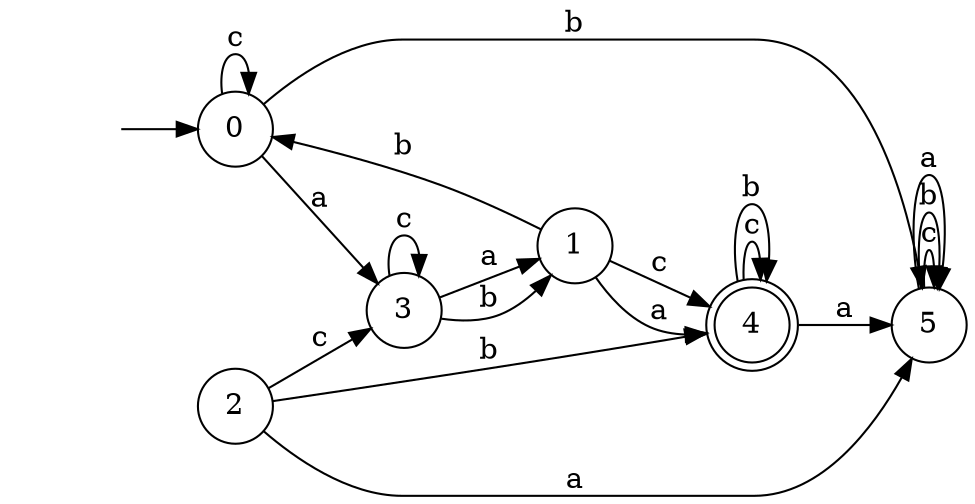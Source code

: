 digraph {
  rankdir=LR;
  0 [label="0", shape = circle];
  0 -> 0 [label="c"];
  0 -> 5 [label="b"];
  0 -> 3 [label="a"];
  1 [label="1", shape = circle];
  1 -> 4 [label="c"];
  1 -> 0 [label="b"];
  1 -> 4 [label="a"];
  2 [label="2", shape = circle];
  2 -> 3 [label="c"];
  2 -> 4 [label="b"];
  2 -> 5 [label="a"];
  3 [label="3", shape = circle];
  3 -> 3 [label="c"];
  3 -> 1 [label="b"];
  3 -> 1 [label="a"];
  4 [label="4", shape = doublecircle];
  4 -> 4 [label="c"];
  4 -> 4 [label="b"];
  4 -> 5 [label="a"];
  5 [label="5", shape = circle];
  5 -> 5 [label="c"];
  5 -> 5 [label="b"];
  5 -> 5 [label="a"];
  6 [label="", shape = plaintext];
  6 -> 0 [label=""];
}
